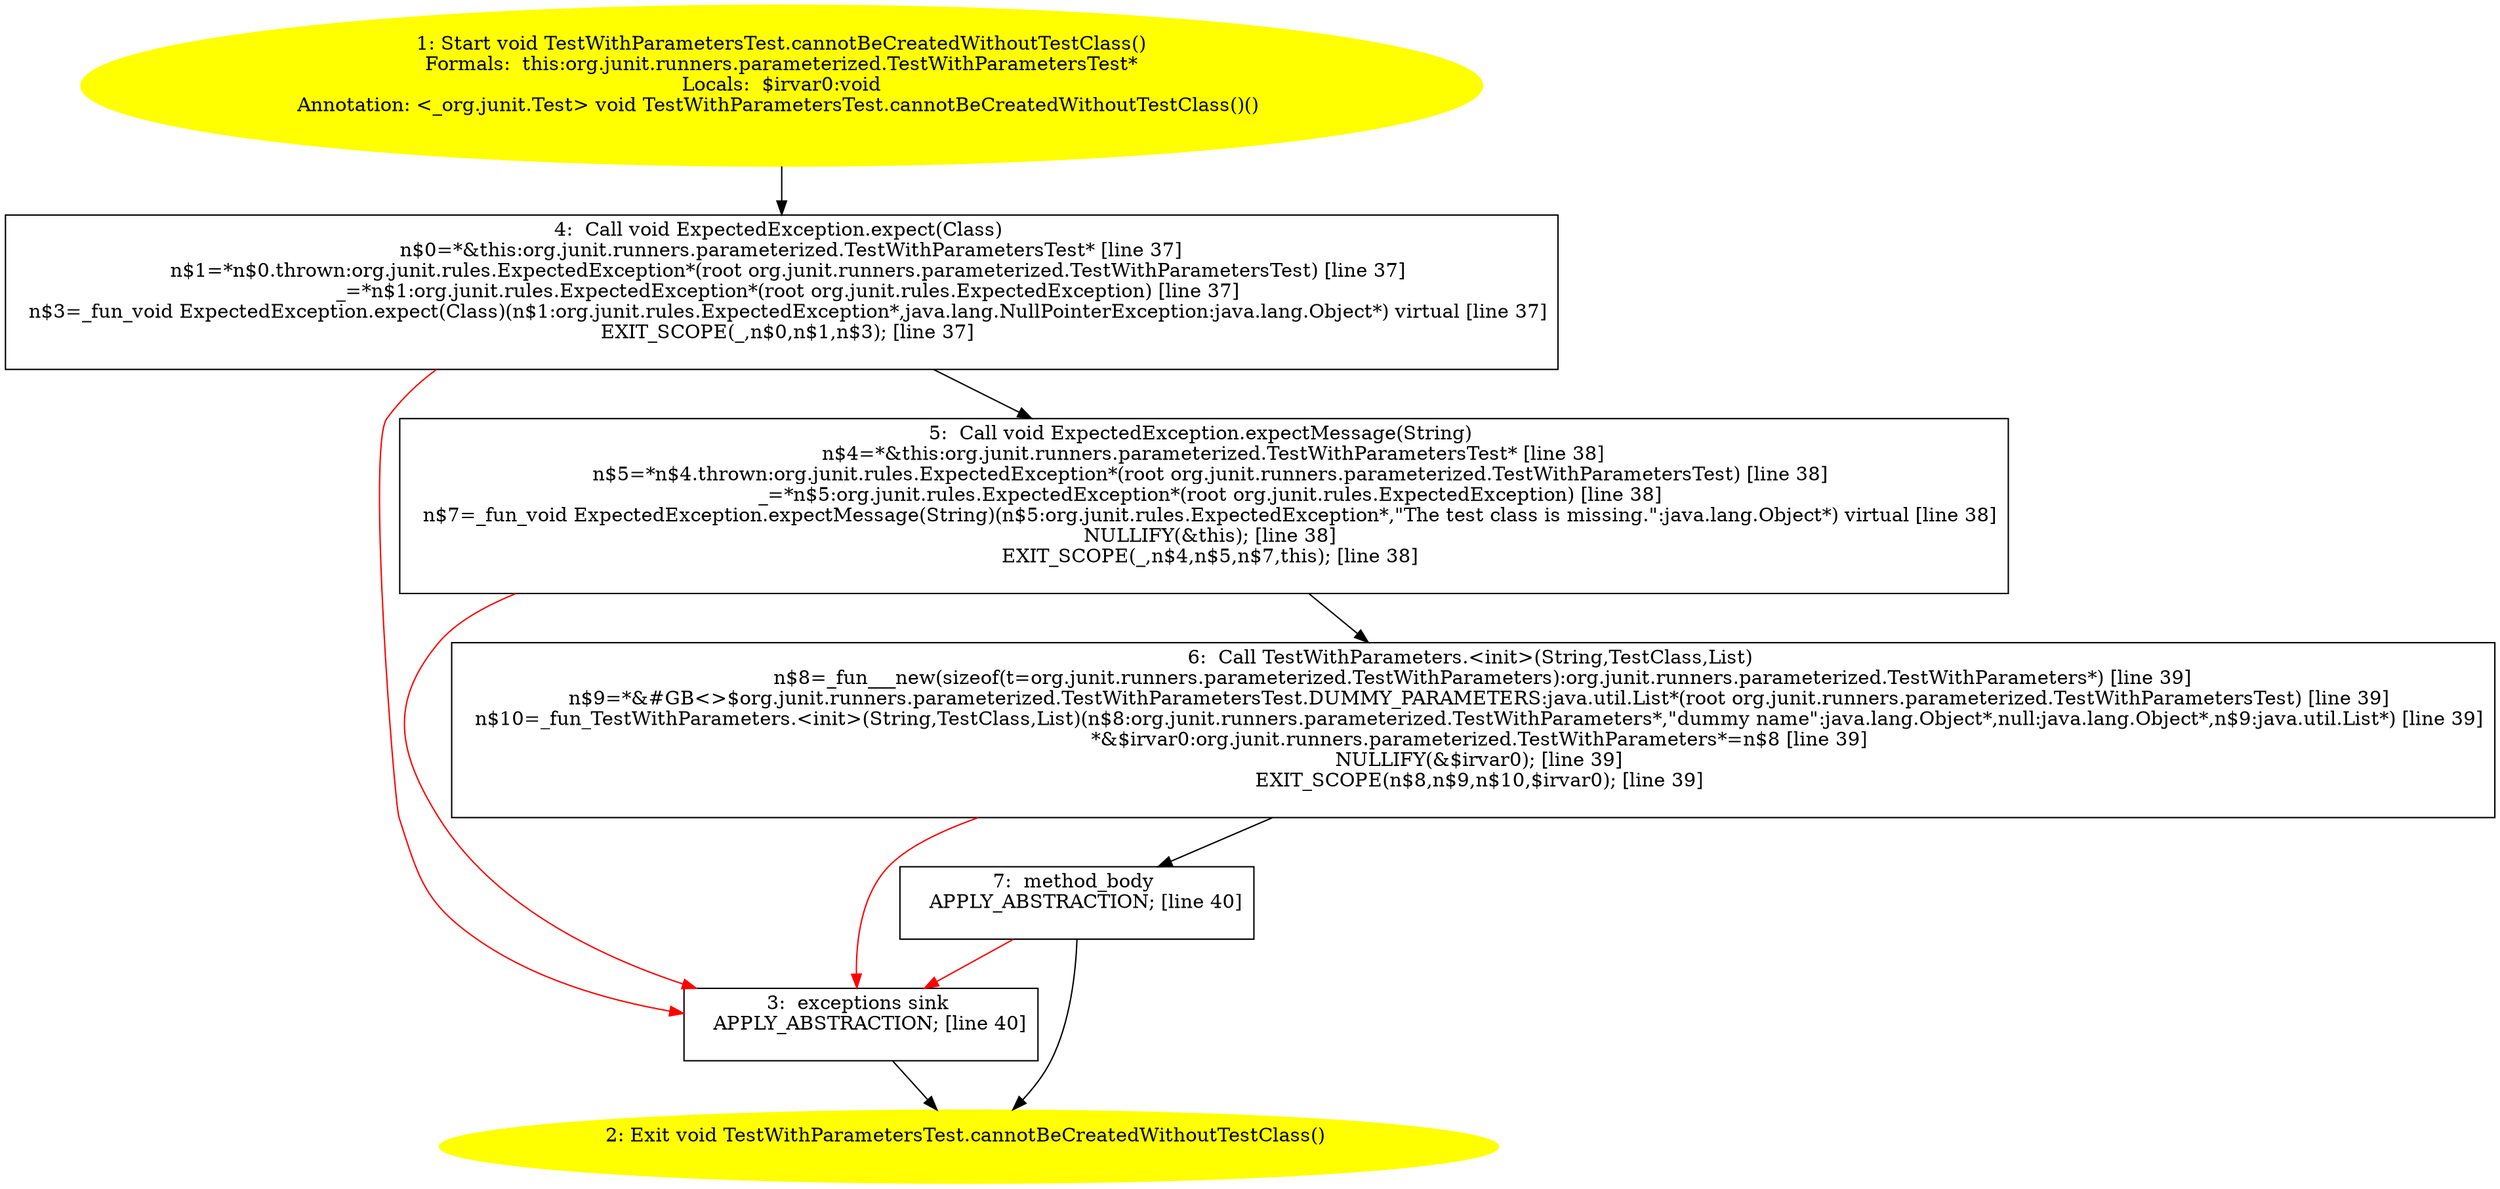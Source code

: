 /* @generated */
digraph cfg {
"org.junit.runners.parameterized.TestWithParametersTest.cannotBeCreatedWithoutTestClass():void.4861902e97a4d54681f8982489e7cec7_1" [label="1: Start void TestWithParametersTest.cannotBeCreatedWithoutTestClass()\nFormals:  this:org.junit.runners.parameterized.TestWithParametersTest*\nLocals:  $irvar0:void\nAnnotation: <_org.junit.Test> void TestWithParametersTest.cannotBeCreatedWithoutTestClass()() \n  " color=yellow style=filled]
	

	 "org.junit.runners.parameterized.TestWithParametersTest.cannotBeCreatedWithoutTestClass():void.4861902e97a4d54681f8982489e7cec7_1" -> "org.junit.runners.parameterized.TestWithParametersTest.cannotBeCreatedWithoutTestClass():void.4861902e97a4d54681f8982489e7cec7_4" ;
"org.junit.runners.parameterized.TestWithParametersTest.cannotBeCreatedWithoutTestClass():void.4861902e97a4d54681f8982489e7cec7_2" [label="2: Exit void TestWithParametersTest.cannotBeCreatedWithoutTestClass() \n  " color=yellow style=filled]
	

"org.junit.runners.parameterized.TestWithParametersTest.cannotBeCreatedWithoutTestClass():void.4861902e97a4d54681f8982489e7cec7_3" [label="3:  exceptions sink \n   APPLY_ABSTRACTION; [line 40]\n " shape="box"]
	

	 "org.junit.runners.parameterized.TestWithParametersTest.cannotBeCreatedWithoutTestClass():void.4861902e97a4d54681f8982489e7cec7_3" -> "org.junit.runners.parameterized.TestWithParametersTest.cannotBeCreatedWithoutTestClass():void.4861902e97a4d54681f8982489e7cec7_2" ;
"org.junit.runners.parameterized.TestWithParametersTest.cannotBeCreatedWithoutTestClass():void.4861902e97a4d54681f8982489e7cec7_4" [label="4:  Call void ExpectedException.expect(Class) \n   n$0=*&this:org.junit.runners.parameterized.TestWithParametersTest* [line 37]\n  n$1=*n$0.thrown:org.junit.rules.ExpectedException*(root org.junit.runners.parameterized.TestWithParametersTest) [line 37]\n  _=*n$1:org.junit.rules.ExpectedException*(root org.junit.rules.ExpectedException) [line 37]\n  n$3=_fun_void ExpectedException.expect(Class)(n$1:org.junit.rules.ExpectedException*,java.lang.NullPointerException:java.lang.Object*) virtual [line 37]\n  EXIT_SCOPE(_,n$0,n$1,n$3); [line 37]\n " shape="box"]
	

	 "org.junit.runners.parameterized.TestWithParametersTest.cannotBeCreatedWithoutTestClass():void.4861902e97a4d54681f8982489e7cec7_4" -> "org.junit.runners.parameterized.TestWithParametersTest.cannotBeCreatedWithoutTestClass():void.4861902e97a4d54681f8982489e7cec7_5" ;
	 "org.junit.runners.parameterized.TestWithParametersTest.cannotBeCreatedWithoutTestClass():void.4861902e97a4d54681f8982489e7cec7_4" -> "org.junit.runners.parameterized.TestWithParametersTest.cannotBeCreatedWithoutTestClass():void.4861902e97a4d54681f8982489e7cec7_3" [color="red" ];
"org.junit.runners.parameterized.TestWithParametersTest.cannotBeCreatedWithoutTestClass():void.4861902e97a4d54681f8982489e7cec7_5" [label="5:  Call void ExpectedException.expectMessage(String) \n   n$4=*&this:org.junit.runners.parameterized.TestWithParametersTest* [line 38]\n  n$5=*n$4.thrown:org.junit.rules.ExpectedException*(root org.junit.runners.parameterized.TestWithParametersTest) [line 38]\n  _=*n$5:org.junit.rules.ExpectedException*(root org.junit.rules.ExpectedException) [line 38]\n  n$7=_fun_void ExpectedException.expectMessage(String)(n$5:org.junit.rules.ExpectedException*,\"The test class is missing.\":java.lang.Object*) virtual [line 38]\n  NULLIFY(&this); [line 38]\n  EXIT_SCOPE(_,n$4,n$5,n$7,this); [line 38]\n " shape="box"]
	

	 "org.junit.runners.parameterized.TestWithParametersTest.cannotBeCreatedWithoutTestClass():void.4861902e97a4d54681f8982489e7cec7_5" -> "org.junit.runners.parameterized.TestWithParametersTest.cannotBeCreatedWithoutTestClass():void.4861902e97a4d54681f8982489e7cec7_6" ;
	 "org.junit.runners.parameterized.TestWithParametersTest.cannotBeCreatedWithoutTestClass():void.4861902e97a4d54681f8982489e7cec7_5" -> "org.junit.runners.parameterized.TestWithParametersTest.cannotBeCreatedWithoutTestClass():void.4861902e97a4d54681f8982489e7cec7_3" [color="red" ];
"org.junit.runners.parameterized.TestWithParametersTest.cannotBeCreatedWithoutTestClass():void.4861902e97a4d54681f8982489e7cec7_6" [label="6:  Call TestWithParameters.<init>(String,TestClass,List) \n   n$8=_fun___new(sizeof(t=org.junit.runners.parameterized.TestWithParameters):org.junit.runners.parameterized.TestWithParameters*) [line 39]\n  n$9=*&#GB<>$org.junit.runners.parameterized.TestWithParametersTest.DUMMY_PARAMETERS:java.util.List*(root org.junit.runners.parameterized.TestWithParametersTest) [line 39]\n  n$10=_fun_TestWithParameters.<init>(String,TestClass,List)(n$8:org.junit.runners.parameterized.TestWithParameters*,\"dummy name\":java.lang.Object*,null:java.lang.Object*,n$9:java.util.List*) [line 39]\n  *&$irvar0:org.junit.runners.parameterized.TestWithParameters*=n$8 [line 39]\n  NULLIFY(&$irvar0); [line 39]\n  EXIT_SCOPE(n$8,n$9,n$10,$irvar0); [line 39]\n " shape="box"]
	

	 "org.junit.runners.parameterized.TestWithParametersTest.cannotBeCreatedWithoutTestClass():void.4861902e97a4d54681f8982489e7cec7_6" -> "org.junit.runners.parameterized.TestWithParametersTest.cannotBeCreatedWithoutTestClass():void.4861902e97a4d54681f8982489e7cec7_7" ;
	 "org.junit.runners.parameterized.TestWithParametersTest.cannotBeCreatedWithoutTestClass():void.4861902e97a4d54681f8982489e7cec7_6" -> "org.junit.runners.parameterized.TestWithParametersTest.cannotBeCreatedWithoutTestClass():void.4861902e97a4d54681f8982489e7cec7_3" [color="red" ];
"org.junit.runners.parameterized.TestWithParametersTest.cannotBeCreatedWithoutTestClass():void.4861902e97a4d54681f8982489e7cec7_7" [label="7:  method_body \n   APPLY_ABSTRACTION; [line 40]\n " shape="box"]
	

	 "org.junit.runners.parameterized.TestWithParametersTest.cannotBeCreatedWithoutTestClass():void.4861902e97a4d54681f8982489e7cec7_7" -> "org.junit.runners.parameterized.TestWithParametersTest.cannotBeCreatedWithoutTestClass():void.4861902e97a4d54681f8982489e7cec7_2" ;
	 "org.junit.runners.parameterized.TestWithParametersTest.cannotBeCreatedWithoutTestClass():void.4861902e97a4d54681f8982489e7cec7_7" -> "org.junit.runners.parameterized.TestWithParametersTest.cannotBeCreatedWithoutTestClass():void.4861902e97a4d54681f8982489e7cec7_3" [color="red" ];
}
